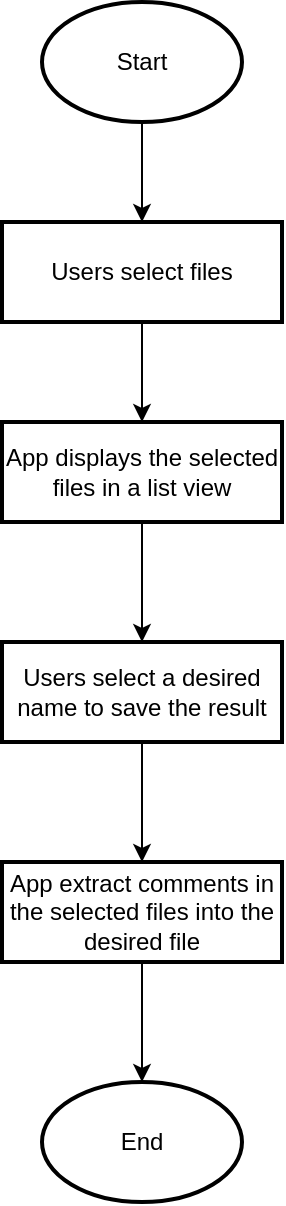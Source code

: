<mxfile version="22.1.16" type="device">
  <diagram name="Page-1" id="2YBvvXClWsGukQMizWep">
    <mxGraphModel dx="1305" dy="788" grid="0" gridSize="10" guides="1" tooltips="1" connect="1" arrows="1" fold="1" page="0" pageScale="1" pageWidth="850" pageHeight="1100" math="0" shadow="0">
      <root>
        <mxCell id="0" />
        <mxCell id="1" parent="0" />
        <mxCell id="gCp9YEJqmAMPtKSWzM85-25" value="" style="edgeStyle=orthogonalEdgeStyle;rounded=0;orthogonalLoop=1;jettySize=auto;html=1;" edge="1" parent="1" source="gCp9YEJqmAMPtKSWzM85-23" target="gCp9YEJqmAMPtKSWzM85-24">
          <mxGeometry relative="1" as="geometry" />
        </mxCell>
        <mxCell id="gCp9YEJqmAMPtKSWzM85-23" value="Start" style="strokeWidth=2;html=1;shape=mxgraph.flowchart.start_1;whiteSpace=wrap;" vertex="1" parent="1">
          <mxGeometry x="170" y="40" width="100" height="60" as="geometry" />
        </mxCell>
        <mxCell id="gCp9YEJqmAMPtKSWzM85-27" value="" style="edgeStyle=orthogonalEdgeStyle;rounded=0;orthogonalLoop=1;jettySize=auto;html=1;" edge="1" parent="1" source="gCp9YEJqmAMPtKSWzM85-24" target="gCp9YEJqmAMPtKSWzM85-26">
          <mxGeometry relative="1" as="geometry" />
        </mxCell>
        <mxCell id="gCp9YEJqmAMPtKSWzM85-24" value="Users select files" style="rounded=1;whiteSpace=wrap;html=1;absoluteArcSize=1;arcSize=0;strokeWidth=2;" vertex="1" parent="1">
          <mxGeometry x="150" y="150" width="140" height="50" as="geometry" />
        </mxCell>
        <mxCell id="gCp9YEJqmAMPtKSWzM85-29" value="" style="edgeStyle=orthogonalEdgeStyle;rounded=0;orthogonalLoop=1;jettySize=auto;html=1;" edge="1" parent="1" source="gCp9YEJqmAMPtKSWzM85-26" target="gCp9YEJqmAMPtKSWzM85-28">
          <mxGeometry relative="1" as="geometry" />
        </mxCell>
        <mxCell id="gCp9YEJqmAMPtKSWzM85-26" value="App displays the selected files in a list view" style="rounded=1;whiteSpace=wrap;html=1;absoluteArcSize=1;arcSize=0;strokeWidth=2;" vertex="1" parent="1">
          <mxGeometry x="150" y="250" width="140" height="50" as="geometry" />
        </mxCell>
        <mxCell id="gCp9YEJqmAMPtKSWzM85-31" value="" style="edgeStyle=orthogonalEdgeStyle;rounded=0;orthogonalLoop=1;jettySize=auto;html=1;" edge="1" parent="1" source="gCp9YEJqmAMPtKSWzM85-28" target="gCp9YEJqmAMPtKSWzM85-30">
          <mxGeometry relative="1" as="geometry" />
        </mxCell>
        <mxCell id="gCp9YEJqmAMPtKSWzM85-28" value="Users select a desired name to save the result" style="rounded=1;whiteSpace=wrap;html=1;absoluteArcSize=1;arcSize=0;strokeWidth=2;" vertex="1" parent="1">
          <mxGeometry x="150" y="360" width="140" height="50" as="geometry" />
        </mxCell>
        <mxCell id="gCp9YEJqmAMPtKSWzM85-33" value="" style="edgeStyle=orthogonalEdgeStyle;rounded=0;orthogonalLoop=1;jettySize=auto;html=1;" edge="1" parent="1" source="gCp9YEJqmAMPtKSWzM85-30" target="gCp9YEJqmAMPtKSWzM85-32">
          <mxGeometry relative="1" as="geometry" />
        </mxCell>
        <mxCell id="gCp9YEJqmAMPtKSWzM85-30" value="App extract comments in the selected files into the desired file" style="rounded=1;whiteSpace=wrap;html=1;absoluteArcSize=1;arcSize=0;strokeWidth=2;" vertex="1" parent="1">
          <mxGeometry x="150" y="470" width="140" height="50" as="geometry" />
        </mxCell>
        <mxCell id="gCp9YEJqmAMPtKSWzM85-32" value="End" style="strokeWidth=2;html=1;shape=mxgraph.flowchart.start_1;whiteSpace=wrap;" vertex="1" parent="1">
          <mxGeometry x="170" y="580" width="100" height="60" as="geometry" />
        </mxCell>
      </root>
    </mxGraphModel>
  </diagram>
</mxfile>
